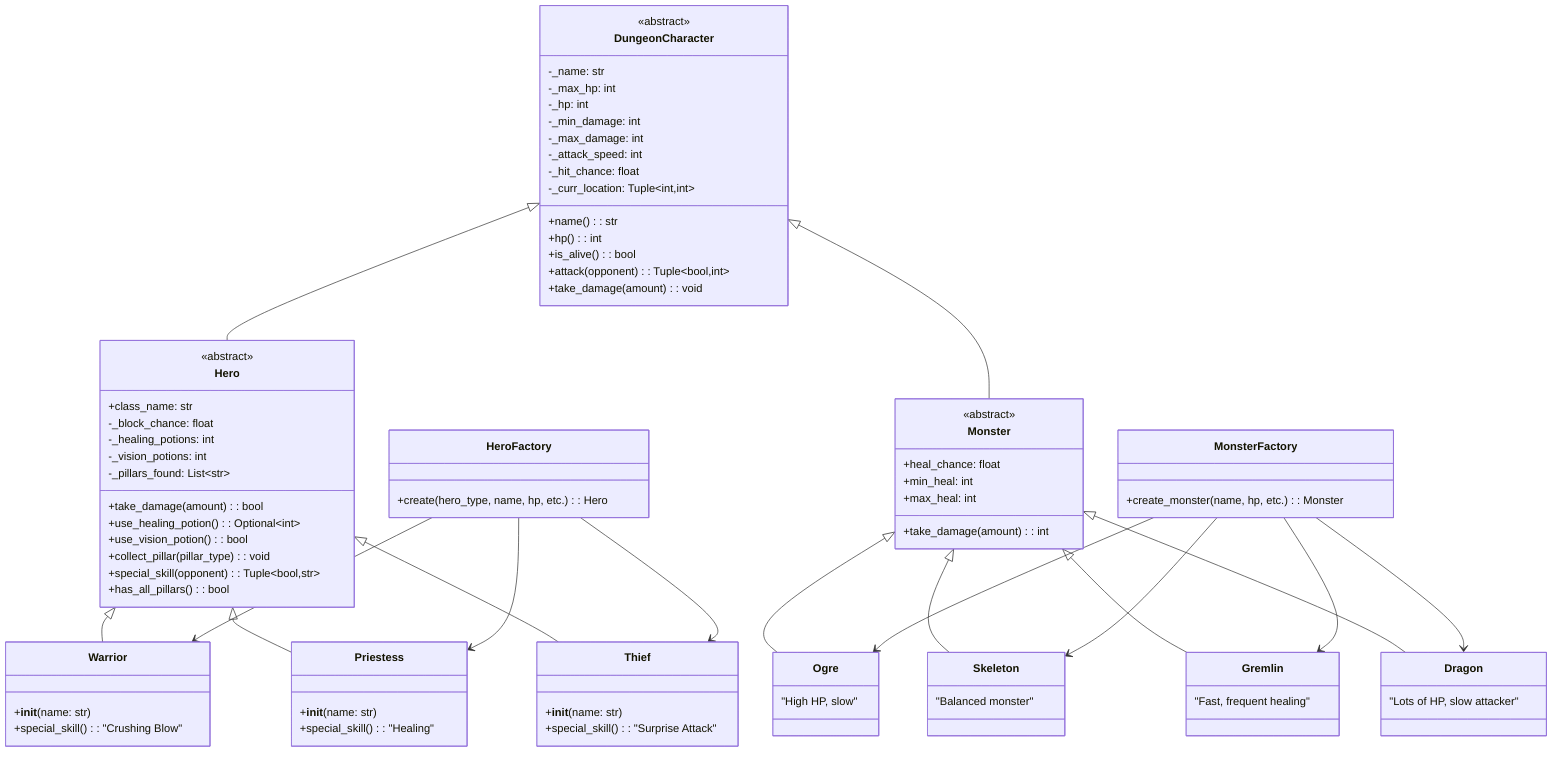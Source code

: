 classDiagram
    %% Character hierarchy
    class DungeonCharacter {
        <<abstract>>
        -_name: str
        -_max_hp: int
        -_hp: int
        -_min_damage: int
        -_max_damage: int
        -_attack_speed: int
        -_hit_chance: float
        -_curr_location: Tuple~int,int~
        +name(): str
        +hp(): int
        +is_alive(): bool
        +attack(opponent): Tuple~bool,int~
        +take_damage(amount): void
    }

    class Hero {
        <<abstract>>
        +class_name: str
        -_block_chance: float
        -_healing_potions: int
        -_vision_potions: int
        -_pillars_found: List~str~
        +take_damage(amount): bool
        +use_healing_potion(): Optional~int~
        +use_vision_potion(): bool
        +collect_pillar(pillar_type): void
        +special_skill(opponent): Tuple~bool,str~
        +has_all_pillars(): bool
    }

    class Monster {
        <<abstract>>
        +heal_chance: float
        +min_heal: int
        +max_heal: int
        +take_damage(amount): int
    }

    class Warrior {
        +__init__(name: str)
        +special_skill(): "Crushing Blow"
    }

    class Priestess {
        +__init__(name: str)
        +special_skill(): "Healing"
    }

    class Thief {
        +__init__(name: str)
        +special_skill(): "Surprise Attack"
    }

    class Ogre {
        "High HP, slow"
    }

    class Skeleton {
        "Balanced monster"
    }

    class Gremlin {
        "Fast, frequent healing"
    }

    class Dragon {
        "Lots of HP, slow attacker"
    }

    DungeonCharacter <|-- Hero
    DungeonCharacter <|-- Monster
    Hero <|-- Warrior
    Hero <|-- Priestess
    Hero <|-- Thief
    Monster <|-- Ogre
    Monster <|-- Skeleton
    Monster <|-- Gremlin
    Monster <|-- Dragon

    class HeroFactory {
        +create(hero_type, name, hp, etc.): Hero
    }

    class MonsterFactory {
        +create_monster(name, hp, etc.): Monster
    }

    HeroFactory --> Warrior
    HeroFactory --> Priestess
    HeroFactory --> Thief
    MonsterFactory --> Ogre
    MonsterFactory --> Skeleton
    MonsterFactory --> Gremlin
    MonsterFactory --> Dragon